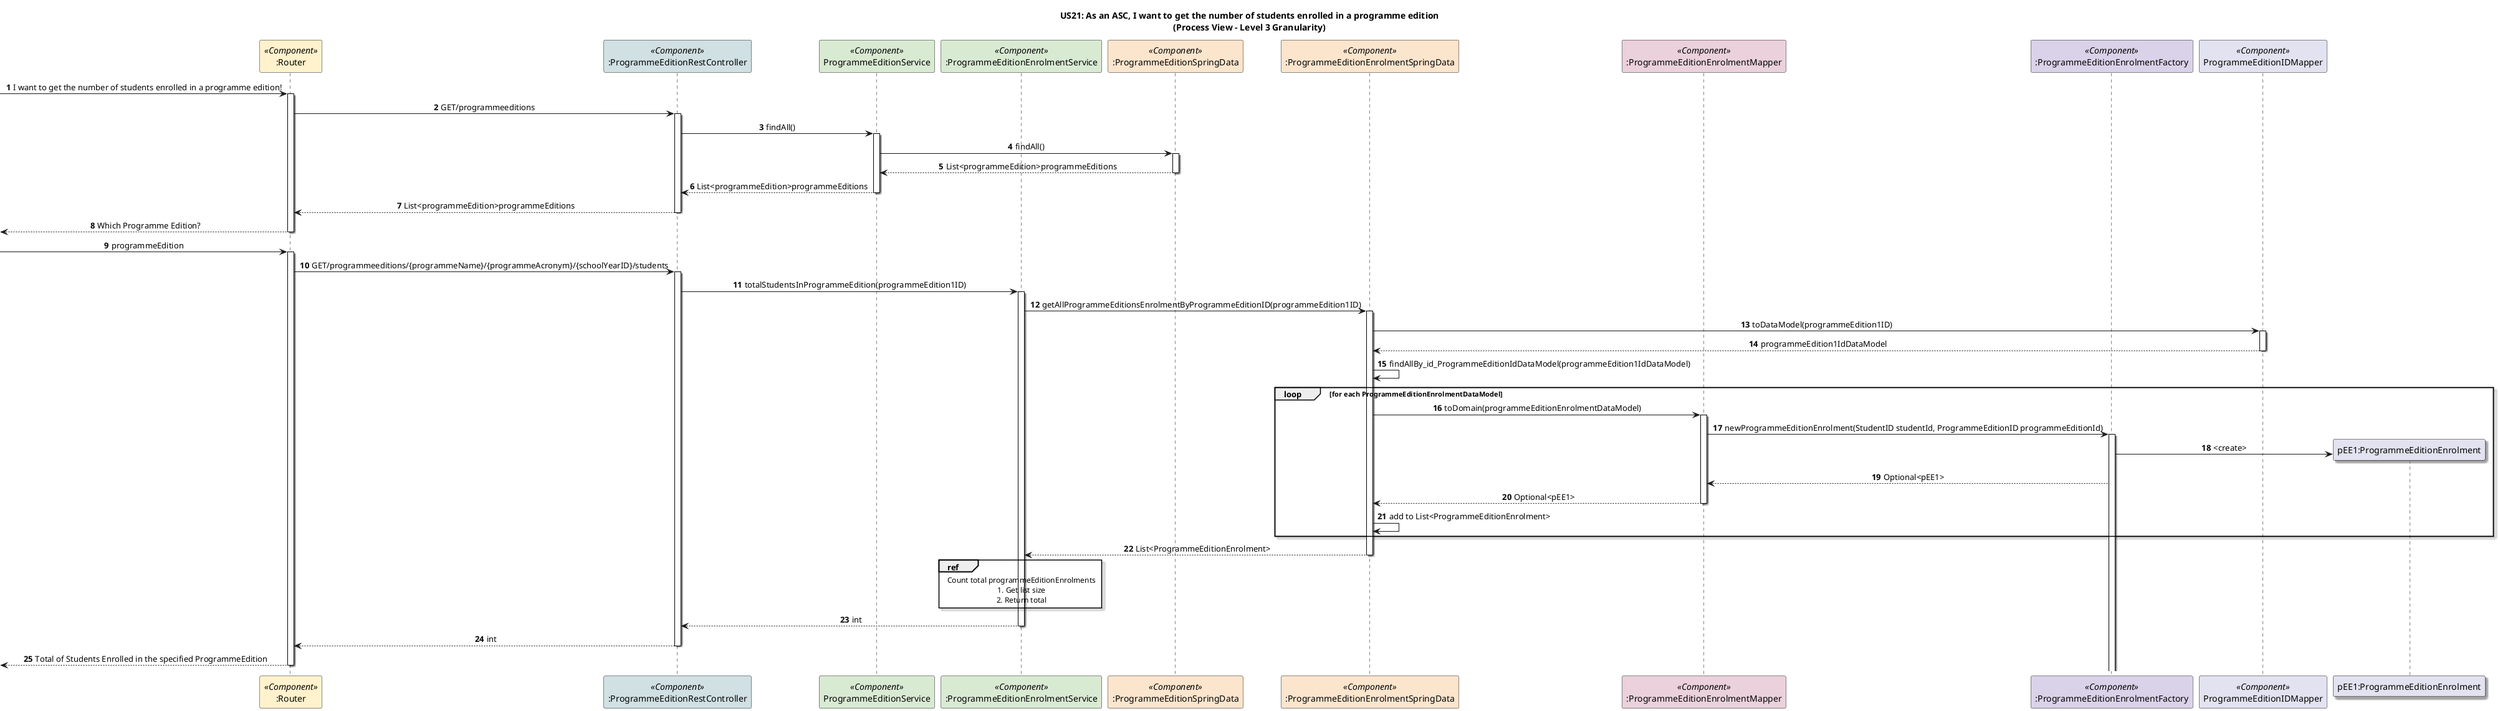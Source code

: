 @startuml US21


participant Router as ":Router"<<Component>> #fff2cc
participant ProgrammeEditionRestController as ":ProgrammeEditionRestController"<<Component>> #d0e0e3
participant ProgrammeEditionService as "ProgrammeEditionService"<<Component>> #d9ead3
participant ProgrammeEditionEnrolmentService as ":ProgrammeEditionEnrolmentService"<<Component>> #d9ead3
participant ProgrammeEditionSpringData as ":ProgrammeEditionSpringData"<<Component>> #fce5cd
participant ProgrammeEditionEnrolmentSpringData as ":ProgrammeEditionEnrolmentSpringData"<<Component>> #fce5cd
participant ":ProgrammeEditionEnrolmentMapper"<<Component>> #ead1dc
participant ":ProgrammeEditionEnrolmentFactory"<<Component>> #d9d2e9
participant ProgrammeEditionIDMapper as "ProgrammeEditionIDMapper"<<Component>>
autonumber
title US21: As an ASC, I want to get the number of students enrolled in a programme edition\n(Process View - Level 3 Granularity)



autonumber
skinparam defaultTextAlignment center
skinparam shadowing true
skinparam sequence {
    ActorBorderColor black
    ParticipantBorderColor black
    LifeLineBorderColor black
    LifeLineBackgroundColor #ffffff
}

-> Router  : I want to get the number of students enrolled in a programme edition!
activate Router
Router -> ProgrammeEditionRestController ++: GET/programmeeditions
ProgrammeEditionRestController -> ProgrammeEditionService ++: findAll()
ProgrammeEditionService -> ProgrammeEditionSpringData: findAll()
activate ProgrammeEditionSpringData
ProgrammeEditionSpringData --> ProgrammeEditionService --: List<programmeEdition>programmeEditions
ProgrammeEditionService --> ProgrammeEditionRestController --: List<programmeEdition>programmeEditions
ProgrammeEditionRestController --> Router --: List<programmeEdition>programmeEditions
<--Router : Which Programme Edition?
deactivate Router
 -> Router  : programmeEdition
 activate Router


Router -> ProgrammeEditionRestController  : GET/programmeeditions/{programmeName}/{programmeAcronym}/{schoolYearID}/students
activate ProgrammeEditionRestController

ProgrammeEditionRestController -> ProgrammeEditionEnrolmentService ++: totalStudentsInProgrammeEdition(programmeEdition1ID)
ProgrammeEditionEnrolmentService -> ProgrammeEditionEnrolmentSpringData ++: getAllProgrammeEditionsEnrolmentByProgrammeEditionID(programmeEdition1ID)
ProgrammeEditionEnrolmentSpringData -> ProgrammeEditionIDMapper ++: toDataModel(programmeEdition1ID)
ProgrammeEditionIDMapper --> ProgrammeEditionEnrolmentSpringData --: programmeEdition1IdDataModel
ProgrammeEditionEnrolmentSpringData -> ProgrammeEditionEnrolmentSpringData : findAllBy_id_ProgrammeEditionIdDataModel(programmeEdition1IdDataModel)

loop for each ProgrammeEditionEnrolmentDataModel
    ProgrammeEditionEnrolmentSpringData -> ":ProgrammeEditionEnrolmentMapper" ++: toDomain(programmeEditionEnrolmentDataModel)
    ":ProgrammeEditionEnrolmentMapper" -> ":ProgrammeEditionEnrolmentFactory"++: newProgrammeEditionEnrolment(StudentID studentId, ProgrammeEditionID programmeEditionId)
    create "pEE1:ProgrammeEditionEnrolment" as ProgrammeEditionEnrolment1
    ":ProgrammeEditionEnrolmentFactory" -> ProgrammeEditionEnrolment1: <create>
    ":ProgrammeEditionEnrolmentFactory" --> ":ProgrammeEditionEnrolmentMapper": Optional<pEE1>
    ":ProgrammeEditionEnrolmentMapper" --> ProgrammeEditionEnrolmentSpringData --: Optional<pEE1>
    ProgrammeEditionEnrolmentSpringData -> ProgrammeEditionEnrolmentSpringData: add to List<ProgrammeEditionEnrolment>
end

ProgrammeEditionEnrolmentSpringData --> ProgrammeEditionEnrolmentService --: List<ProgrammeEditionEnrolment>
ref over ProgrammeEditionEnrolmentService
    Count total programmeEditionEnrolments
    1. Get list size
    2. Return total
end ref

ProgrammeEditionEnrolmentService --> ProgrammeEditionRestController --: int
ProgrammeEditionRestController --> Router --: int
<--Router: Total of Students Enrolled in the specified ProgrammeEdition
deactivate Router

@enduml  make the participants/actors have diferent colours